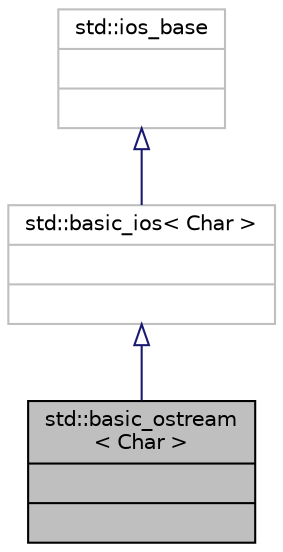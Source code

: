 digraph "std::basic_ostream&lt; Char &gt;"
{
  edge [fontname="Helvetica",fontsize="10",labelfontname="Helvetica",labelfontsize="10"];
  node [fontname="Helvetica",fontsize="10",shape=record];
  Node255 [label="{std::basic_ostream\l\< Char \>\n||}",height=0.2,width=0.4,color="black", fillcolor="grey75", style="filled", fontcolor="black"];
  Node256 -> Node255 [dir="back",color="midnightblue",fontsize="10",style="solid",arrowtail="onormal",fontname="Helvetica"];
  Node256 [label="{std::basic_ios\< Char \>\n||}",height=0.2,width=0.4,color="grey75", fillcolor="white", style="filled",tooltip="STL class "];
  Node257 -> Node256 [dir="back",color="midnightblue",fontsize="10",style="solid",arrowtail="onormal",fontname="Helvetica"];
  Node257 [label="{std::ios_base\n||}",height=0.2,width=0.4,color="grey75", fillcolor="white", style="filled",tooltip="STL class "];
}
